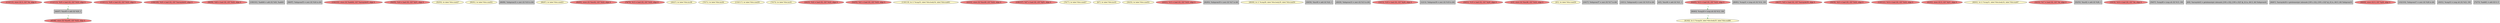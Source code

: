 
digraph G {


node948 [fillcolor=lightcoral,label="[114/115]  store i32 0, i32* %k, align 4",shape=ellipse,style=filled ]
node947 [fillcolor=lightcoral,label="[112/113]  %29 = load i32, i32* %i22, align 4",shape=ellipse,style=filled ]
node946 [fillcolor=lightcoral,label="[110/111]  %28 = load i32, i32* %i22, align 4",shape=ellipse,style=filled ]
node945 [fillcolor=lightcoral,label="[108/109]  %20 = load i32, i32* %arrayidx43, align 4",shape=ellipse,style=filled ]
node940 [fillcolor=lightcoral,label="[98/99]  %26 = load i32, i32* %i22, align 4",shape=ellipse,style=filled ]
node941 [fillcolor=grey,label="[100/101]  %add44 = add i32 %20, %add41",shape=rectangle,style=filled ]
node938 [fillcolor=grey,label="[96/97]  %idxprom55 = zext i32 %24 to i64",shape=rectangle,style=filled ]
node943 [fillcolor=lightcoral,label="[104/105]  store i32 %add44, i32* %arrayidx43, align 4",shape=ellipse,style=filled ]
node937 [fillcolor=lightcoral,label="[94/95]  %24 = load i32, i32* %j51, align 4",shape=ellipse,style=filled ]
node936 [fillcolor=lemonchiffon,label="[92/93]  br label %for.cond27",shape=ellipse,style=filled ]
node935 [fillcolor=lemonchiffon,label="[90/91]  br label %for.cond52",shape=ellipse,style=filled ]
node934 [fillcolor=grey,label="[88/89]  %idxprom35 = zext i32 %16 to i64",shape=rectangle,style=filled ]
node933 [fillcolor=lemonchiffon,label="[86/87]  br label %for.cond23",shape=ellipse,style=filled ]
node932 [fillcolor=lightcoral,label="[84/85]  store i32 %inc62, i32* %i22, align 4",shape=ellipse,style=filled ]
node930 [fillcolor=lightcoral,label="[45/46]  store i32 %inc65, i32* %i22, align 4",shape=ellipse,style=filled ]
node928 [fillcolor=lightcoral,label="[78/79]  %13 = load i32, i32* %i22, align 4",shape=ellipse,style=filled ]
node904 [fillcolor=lemonchiffon,label="[26/27]  br label %for.inc48",shape=ellipse,style=filled ]
node924 [fillcolor=lemonchiffon,label="[70/71]  br label %for.inc64",shape=ellipse,style=filled ]
node949 [fillcolor=lemonchiffon,label="[116/117]  br label %for.cond30",shape=ellipse,style=filled ]
node926 [fillcolor=lemonchiffon,label="[74/75]  br label %for.inc61",shape=ellipse,style=filled ]
node903 [fillcolor=lightcoral,label="[24/25]  %22 = load i32, i32* %i22, align 4",shape=ellipse,style=filled ]
node917 [fillcolor=lightcoral,label="[54/55]  %21 = load i32, i32* %i22, align 4",shape=ellipse,style=filled ]
node950 [fillcolor=lemonchiffon,label="[118/119]  br i1 %cmp53, label %for.body54, label %for.end63",shape=ellipse,style=filled ]
node902 [fillcolor=lightcoral,label="[22/23]  store i32 %inc49, i32* %i22, align 4",shape=ellipse,style=filled ]
node944 [fillcolor=lightcoral,label="[106/107]  %27 = load i32, i32* %j51, align 4",shape=ellipse,style=filled ]
node927 [fillcolor=lemonchiffon,label="[76/77]  br label %for.cond27",shape=ellipse,style=filled ]
node894 [fillcolor=lemonchiffon,label="[6/7]  br label %for.inc45",shape=ellipse,style=filled ]
node908 [fillcolor=lemonchiffon,label="[34/35]  br label %for.cond52",shape=ellipse,style=filled ]
node901 [fillcolor=lightcoral,label="[20/21]  %15 = load i32, i32* %i22, align 4",shape=ellipse,style=filled ]
node931 [fillcolor=grey,label="[82/83]  %idxprom59 = zext i32 %27 to i64",shape=rectangle,style=filled ]
node914 [fillcolor=lemonchiffon,label="[48/49]  br i1 %cmp28, label %for.body29, label %for.end50",shape=ellipse,style=filled ]
node919 [fillcolor=grey,label="[58/59]  %inc49 = add i32 %22, 1",shape=rectangle,style=filled ]
node905 [fillcolor=grey,label="[28/29]  %idxprom33 = zext i32 %15 to i64",shape=rectangle,style=filled ]
node898 [fillcolor=lightcoral,label="[14/15]  %18 = load i32, i32* %j26, align 4",shape=ellipse,style=filled ]
node897 [fillcolor=grey,label="[12/13]  %idxprom39 = zext i32 %18 to i64",shape=rectangle,style=filled ]
node915 [fillcolor=lightcoral,label="[50/51]  %19 = load i32, i32* %j26, align 4",shape=ellipse,style=filled ]
node892 [fillcolor=lightcoral,label="[2/3]  store i32 %inc46, i32* %i22, align 4",shape=ellipse,style=filled ]
node891 [fillcolor=lemonchiffon,label="[0/1]  br label %for.cond30",shape=ellipse,style=filled ]
node899 [fillcolor=grey,label="[16/17]  %idxprom37 = zext i32 %17 to i64",shape=rectangle,style=filled ]
node896 [fillcolor=grey,label="[10/11]  %idxprom42 = zext i32 %19 to i64",shape=rectangle,style=filled ]
node893 [fillcolor=grey,label="[4/5]  %inc46 = add i32 %21, 1",shape=rectangle,style=filled ]
node921 [fillcolor=lightcoral,label="[64/65]  %12 = load i32, i32* %i22, align 4",shape=ellipse,style=filled ]
node929 [fillcolor=grey,label="[80/81]  %cmp31 = icmp ult i32 %14, 100",shape=rectangle,style=filled ]
node909 [fillcolor=lightcoral,label="[36/37]  %25 = load i32, i32* %arrayidx56, align 4",shape=ellipse,style=filled ]
node910 [fillcolor=lightcoral,label="[38/39]  %23 = load i32, i32* %i22, align 4",shape=ellipse,style=filled ]
node951 [fillcolor=lightcoral,label="[120/121]  %14 = load i32, i32* %i22, align 4",shape=ellipse,style=filled ]
node939 [fillcolor=lemonchiffon,label="[61/62]  br i1 %cmp24, label %for.body25, label %for.end66",shape=ellipse,style=filled ]
node912 [fillcolor=lightcoral,label="[42/43]  store i32 0, i32* %j51, align 4",shape=ellipse,style=filled ]
node911 [fillcolor=lemonchiffon,label="[40/41]  br i1 %cmp31, label %for.body32, label %for.end47",shape=ellipse,style=filled ]
node913 [fillcolor=grey,label="[44/47]  %inc65 = add i32 %29, 1",shape=rectangle,style=filled ]
node907 [fillcolor=lightcoral,label="[32/33]  %17 = load i32, i32* %k, align 4",shape=ellipse,style=filled ]
node916 [fillcolor=grey,label="[52/53]  %inc62 = add i32 %28, 1",shape=rectangle,style=filled ]
node900 [fillcolor=lightcoral,label="[18/19]  %16 = load i32, i32* %k, align 4",shape=ellipse,style=filled ]
node918 [fillcolor=grey,label="[56/57]  %cmp28 = icmp ult i32 %13, 100",shape=rectangle,style=filled ]
node920 [fillcolor=grey,label="[60/63]  %cmp24 = icmp ult i32 %12, 100",shape=rectangle,style=filled ]
node895 [fillcolor=grey,label="[8/9]  %arrayidx43 = getelementptr inbounds [100 x i32], [100 x i32]* @_ZL1a, i64 0, i64 %idxprom42",shape=rectangle,style=filled ]
node922 [fillcolor=grey,label="[66/67]  %arrayidx56 = getelementptr inbounds [100 x i32], [100 x i32]* @_ZL1a, i64 0, i64 %idxprom55",shape=rectangle,style=filled ]
node923 [fillcolor=lightcoral,label="[68/69]  store i32 0, i32* %j26, align 4",shape=ellipse,style=filled ]
node942 [fillcolor=grey,label="[102/103]  %idxprom57 = zext i32 %26 to i64",shape=rectangle,style=filled ]
node906 [fillcolor=grey,label="[30/31]  %cmp53 = icmp ult i32 %23, 100",shape=rectangle,style=filled ]
node925 [fillcolor=grey,label="[72/73]  %add41 = add i32 0, 0",shape=rectangle,style=filled ]

node913->node930 [style=dotted,color=forestgreen,label="T",fontcolor=forestgreen ]
node947->node913 [style=dotted,color=forestgreen,label="T",fontcolor=forestgreen ]
node920->node939 [style=dotted,color=forestgreen,label="T",fontcolor=forestgreen ]
node921->node920 [style=dotted,color=forestgreen,label="T",fontcolor=forestgreen ]


}
